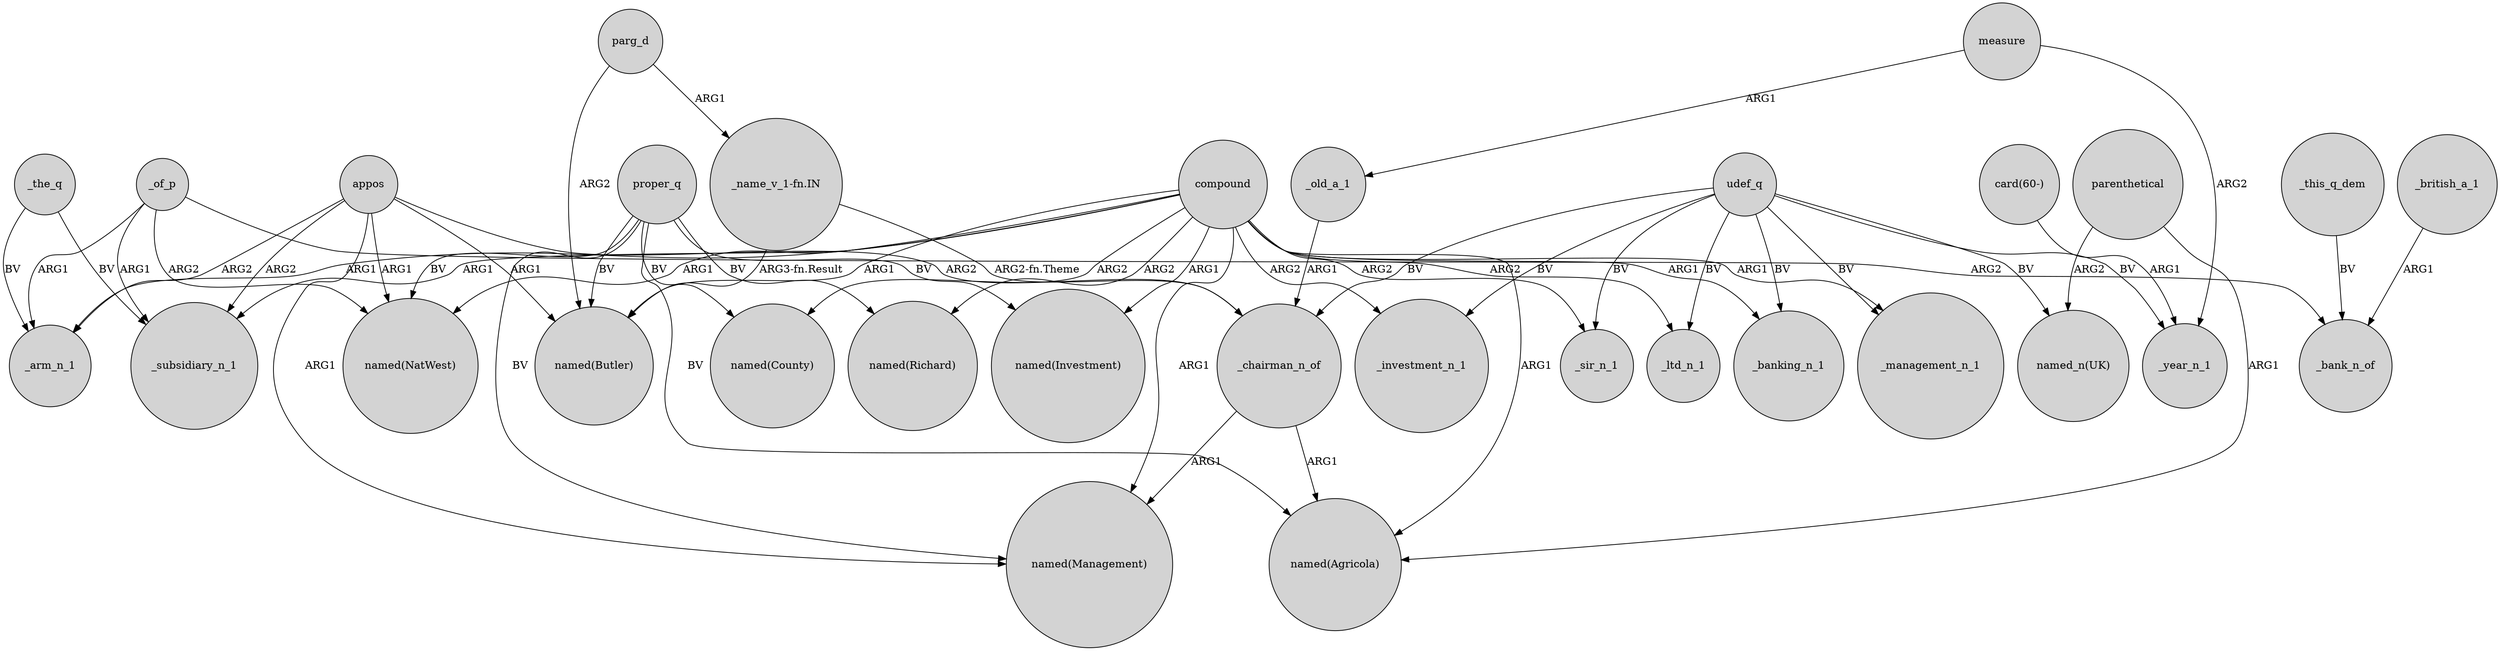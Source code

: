 digraph {
	node [shape=circle style=filled]
	appos -> _arm_n_1 [label=ARG2]
	udef_q -> "named_n(UK)" [label=BV]
	_of_p -> _subsidiary_n_1 [label=ARG1]
	appos -> "named(Management)" [label=ARG1]
	compound -> "named(County)" [label=ARG2]
	appos -> _subsidiary_n_1 [label=ARG2]
	measure -> _year_n_1 [label=ARG2]
	appos -> "named(NatWest)" [label=ARG1]
	parenthetical -> "named_n(UK)" [label=ARG2]
	compound -> _sir_n_1 [label=ARG2]
	proper_q -> "named(Management)" [label=BV]
	compound -> "named(Richard)" [label=ARG2]
	compound -> "named(NatWest)" [label=ARG1]
	compound -> _investment_n_1 [label=ARG2]
	_the_q -> _subsidiary_n_1 [label=BV]
	compound -> "named(Butler)" [label=ARG1]
	udef_q -> _management_n_1 [label=BV]
	compound -> _arm_n_1 [label=ARG1]
	udef_q -> _chairman_n_of [label=BV]
	_chairman_n_of -> "named(Management)" [label=ARG1]
	udef_q -> _sir_n_1 [label=BV]
	measure -> _old_a_1 [label=ARG1]
	_of_p -> _arm_n_1 [label=ARG1]
	_this_q_dem -> _bank_n_of [label=BV]
	proper_q -> "named(Richard)" [label=BV]
	appos -> _chairman_n_of [label=ARG2]
	_chairman_n_of -> "named(Agricola)" [label=ARG1]
	compound -> _banking_n_1 [label=ARG1]
	"card(60-)" -> _year_n_1 [label=ARG1]
	_the_q -> _arm_n_1 [label=BV]
	appos -> "named(Butler)" [label=ARG1]
	_old_a_1 -> _chairman_n_of [label=ARG1]
	_of_p -> _bank_n_of [label=ARG2]
	_british_a_1 -> _bank_n_of [label=ARG1]
	compound -> "named(Investment)" [label=ARG1]
	proper_q -> "named(Butler)" [label=BV]
	parg_d -> "named(Butler)" [label=ARG2]
	compound -> _subsidiary_n_1 [label=ARG1]
	compound -> _ltd_n_1 [label=ARG2]
	"_name_v_1-fn.IN" -> _chairman_n_of [label="ARG2-fn.Theme"]
	udef_q -> _investment_n_1 [label=BV]
	udef_q -> _year_n_1 [label=BV]
	compound -> "named(Management)" [label=ARG1]
	parenthetical -> "named(Agricola)" [label=ARG1]
	_of_p -> "named(NatWest)" [label=ARG2]
	udef_q -> _banking_n_1 [label=BV]
	proper_q -> "named(Investment)" [label=BV]
	proper_q -> "named(County)" [label=BV]
	udef_q -> _ltd_n_1 [label=BV]
	proper_q -> "named(NatWest)" [label=BV]
	compound -> _management_n_1 [label=ARG1]
	proper_q -> "named(Agricola)" [label=BV]
	parg_d -> "_name_v_1-fn.IN" [label=ARG1]
	compound -> "named(Agricola)" [label=ARG1]
	"_name_v_1-fn.IN" -> "named(Butler)" [label="ARG3-fn.Result"]
}
